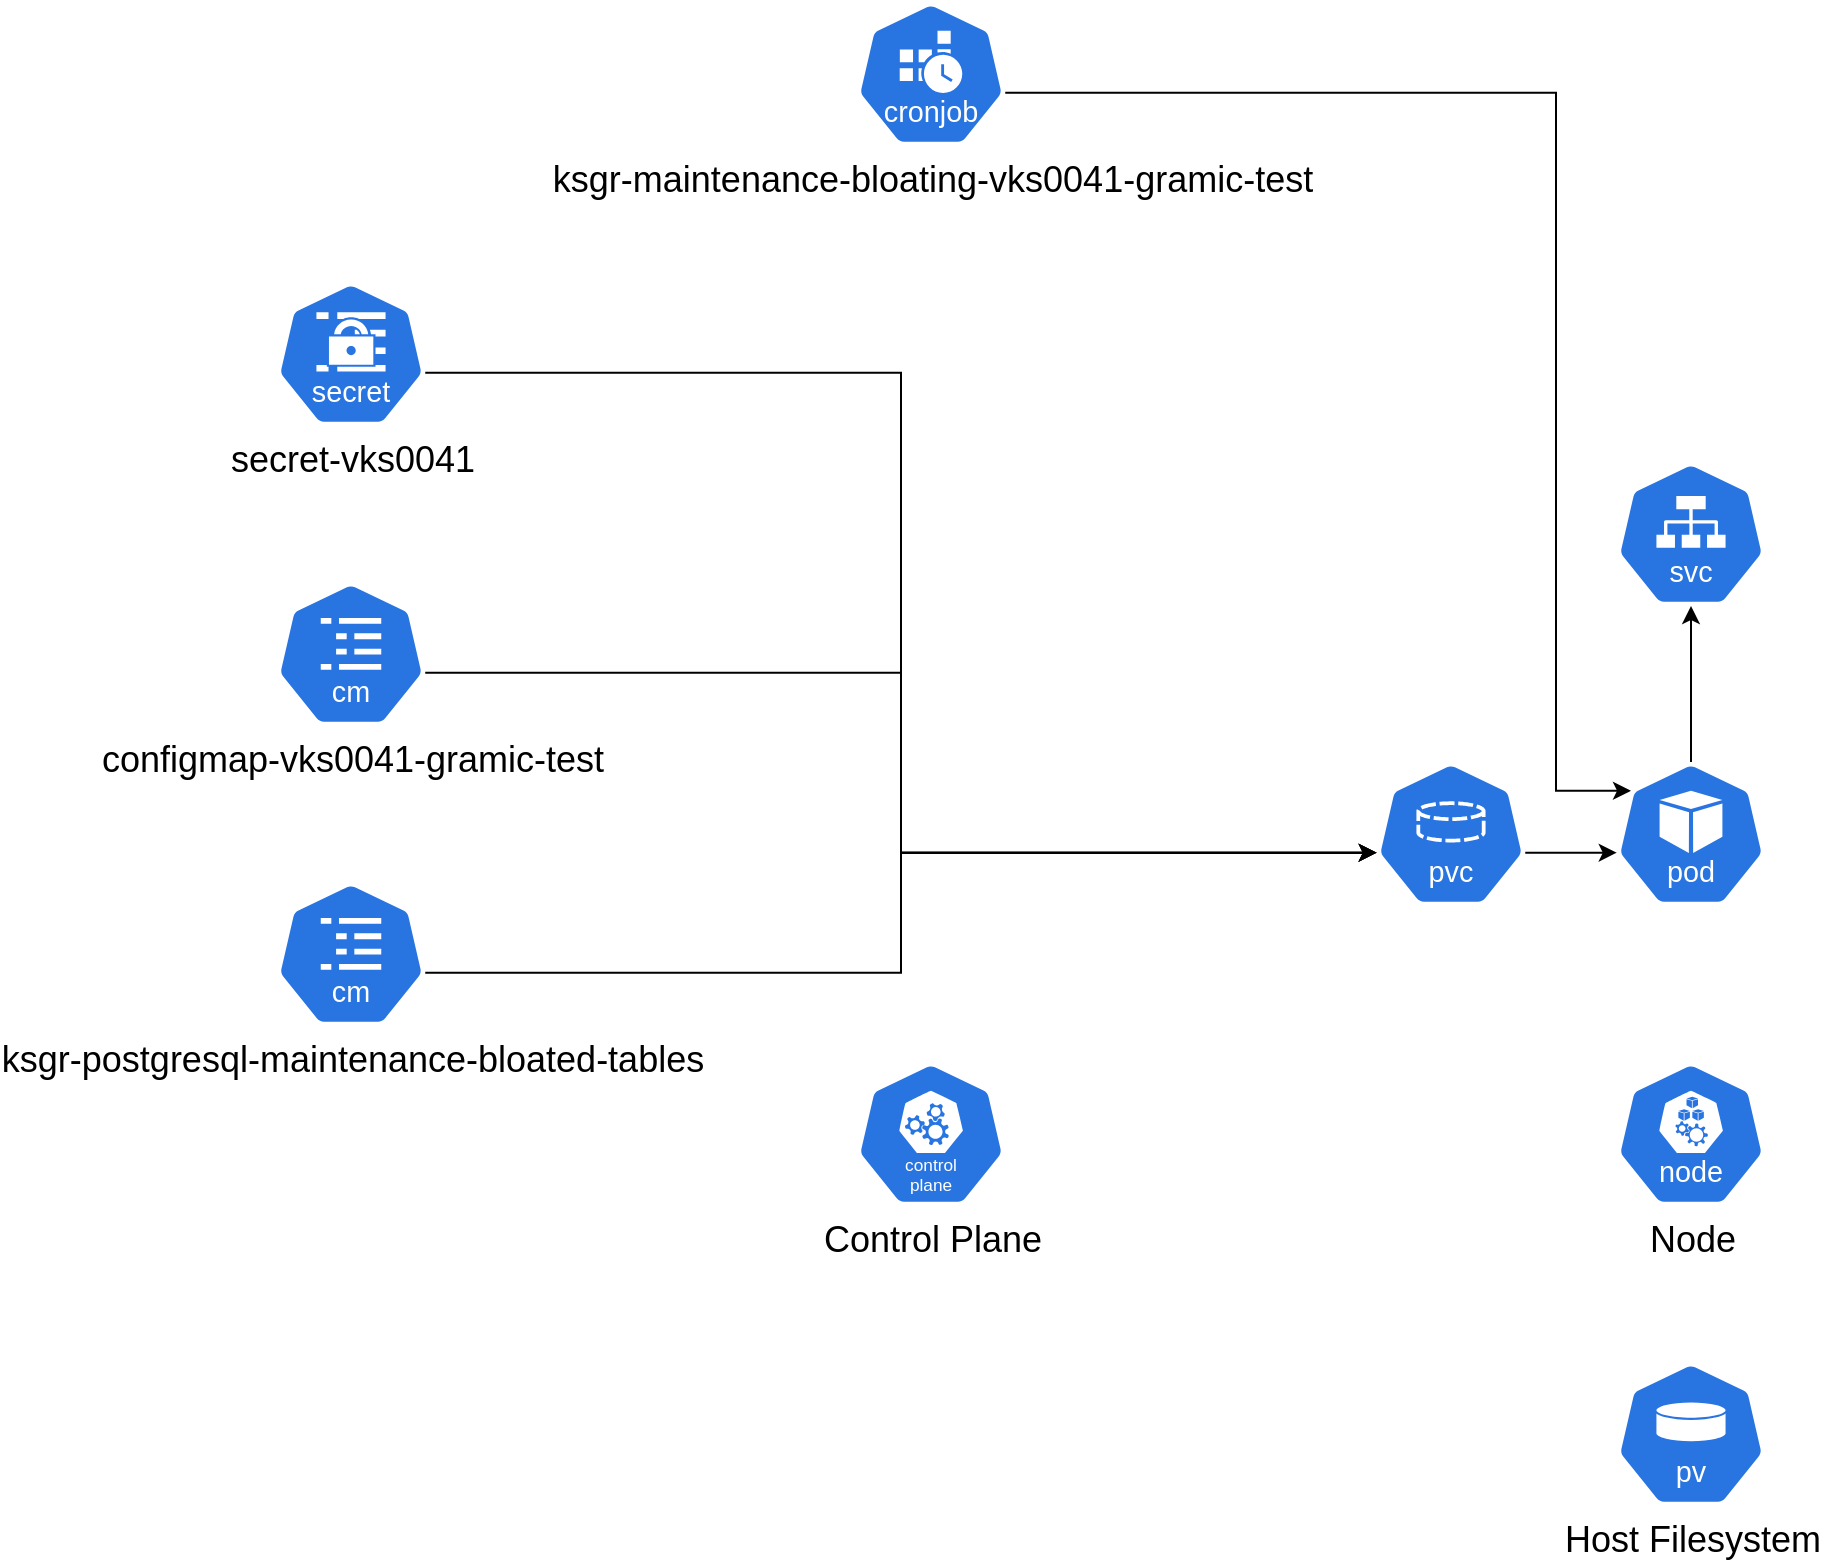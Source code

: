 <mxfile version="23.1.5" type="device">
  <diagram name="Page-1" id="qObYsprDyhGVrBrnHBFh">
    <mxGraphModel dx="3649" dy="1243" grid="1" gridSize="10" guides="1" tooltips="1" connect="1" arrows="1" fold="1" page="1" pageScale="1" pageWidth="1600" pageHeight="900" math="0" shadow="0">
      <root>
        <mxCell id="0" />
        <mxCell id="1" parent="0" />
        <mxCell id="z32-29mOoZv6lPMi1O10-8" value="secret-vks0041" style="aspect=fixed;sketch=0;html=1;dashed=0;whitespace=wrap;fillColor=#2875E2;strokeColor=#ffffff;points=[[0.005,0.63,0],[0.1,0.2,0],[0.9,0.2,0],[0.5,0,0],[0.995,0.63,0],[0.72,0.99,0],[0.5,1,0],[0.28,0.99,0]];shape=mxgraph.kubernetes.icon2;kubernetesLabel=1;prIcon=secret;labelPosition=center;verticalLabelPosition=bottom;align=center;verticalAlign=top;fontSize=18;" vertex="1" parent="1">
          <mxGeometry x="-60" y="160" width="75" height="72" as="geometry" />
        </mxCell>
        <mxCell id="z32-29mOoZv6lPMi1O10-9" value="" style="aspect=fixed;sketch=0;html=1;dashed=0;whitespace=wrap;fillColor=#2875E2;strokeColor=#ffffff;points=[[0.005,0.63,0],[0.1,0.2,0],[0.9,0.2,0],[0.5,0,0],[0.995,0.63,0],[0.72,0.99,0],[0.5,1,0],[0.28,0.99,0]];shape=mxgraph.kubernetes.icon2;kubernetesLabel=1;prIcon=pvc;labelPosition=center;verticalLabelPosition=bottom;align=center;verticalAlign=top;fontSize=18;" vertex="1" parent="1">
          <mxGeometry x="490" y="400" width="75" height="72" as="geometry" />
        </mxCell>
        <mxCell id="z32-29mOoZv6lPMi1O10-10" value="Host Filesystem" style="aspect=fixed;sketch=0;html=1;dashed=0;whitespace=wrap;fillColor=#2875E2;strokeColor=#ffffff;points=[[0.005,0.63,0],[0.1,0.2,0],[0.9,0.2,0],[0.5,0,0],[0.995,0.63,0],[0.72,0.99,0],[0.5,1,0],[0.28,0.99,0]];shape=mxgraph.kubernetes.icon2;kubernetesLabel=1;prIcon=pv;labelPosition=center;verticalLabelPosition=bottom;align=center;verticalAlign=top;fontSize=18;" vertex="1" parent="1">
          <mxGeometry x="610" y="700" width="75" height="72" as="geometry" />
        </mxCell>
        <mxCell id="z32-29mOoZv6lPMi1O10-11" value="Node" style="aspect=fixed;sketch=0;html=1;dashed=0;whitespace=wrap;fillColor=#2875E2;strokeColor=#ffffff;points=[[0.005,0.63,0],[0.1,0.2,0],[0.9,0.2,0],[0.5,0,0],[0.995,0.63,0],[0.72,0.99,0],[0.5,1,0],[0.28,0.99,0]];shape=mxgraph.kubernetes.icon2;kubernetesLabel=1;prIcon=node;verticalAlign=top;labelPosition=center;verticalLabelPosition=bottom;align=center;fontSize=18;" vertex="1" parent="1">
          <mxGeometry x="610" y="550" width="75" height="72" as="geometry" />
        </mxCell>
        <mxCell id="z32-29mOoZv6lPMi1O10-13" value="ksgr-maintenance-bloating-vks0041-gramic-test" style="aspect=fixed;sketch=0;html=1;dashed=0;whitespace=wrap;fillColor=#2875E2;strokeColor=#ffffff;points=[[0.005,0.63,0],[0.1,0.2,0],[0.9,0.2,0],[0.5,0,0],[0.995,0.63,0],[0.72,0.99,0],[0.5,1,0],[0.28,0.99,0]];shape=mxgraph.kubernetes.icon2;kubernetesLabel=1;prIcon=cronjob;labelPosition=center;verticalLabelPosition=bottom;align=center;verticalAlign=top;fontSize=18;" vertex="1" parent="1">
          <mxGeometry x="230" y="20" width="75" height="72" as="geometry" />
        </mxCell>
        <mxCell id="z32-29mOoZv6lPMi1O10-17" value="ksgr-postgresql-maintenance-bloated-tables" style="aspect=fixed;sketch=0;html=1;dashed=0;whitespace=wrap;fillColor=#2875E2;strokeColor=#ffffff;points=[[0.005,0.63,0],[0.1,0.2,0],[0.9,0.2,0],[0.5,0,0],[0.995,0.63,0],[0.72,0.99,0],[0.5,1,0],[0.28,0.99,0]];shape=mxgraph.kubernetes.icon2;kubernetesLabel=1;prIcon=cm;fontSize=18;labelPosition=center;verticalLabelPosition=bottom;align=center;verticalAlign=top;" vertex="1" parent="1">
          <mxGeometry x="-60" y="460" width="75" height="72" as="geometry" />
        </mxCell>
        <mxCell id="z32-29mOoZv6lPMi1O10-20" value="Control Plane" style="aspect=fixed;sketch=0;html=1;dashed=0;whitespace=wrap;fillColor=#2875E2;strokeColor=#ffffff;points=[[0.005,0.63,0],[0.1,0.2,0],[0.9,0.2,0],[0.5,0,0],[0.995,0.63,0],[0.72,0.99,0],[0.5,1,0],[0.28,0.99,0]];shape=mxgraph.kubernetes.icon2;kubernetesLabel=1;prIcon=control_plane;fontSize=18;labelPosition=center;verticalLabelPosition=bottom;align=center;verticalAlign=top;" vertex="1" parent="1">
          <mxGeometry x="230" y="550" width="75" height="72" as="geometry" />
        </mxCell>
        <mxCell id="z32-29mOoZv6lPMi1O10-21" value="configmap-vks0041-gramic-test" style="aspect=fixed;sketch=0;html=1;dashed=0;whitespace=wrap;fillColor=#2875E2;strokeColor=#ffffff;points=[[0.005,0.63,0],[0.1,0.2,0],[0.9,0.2,0],[0.5,0,0],[0.995,0.63,0],[0.72,0.99,0],[0.5,1,0],[0.28,0.99,0]];shape=mxgraph.kubernetes.icon2;kubernetesLabel=1;prIcon=cm;fontSize=18;labelPosition=center;verticalLabelPosition=bottom;align=center;verticalAlign=top;" vertex="1" parent="1">
          <mxGeometry x="-60" y="310" width="75" height="72" as="geometry" />
        </mxCell>
        <mxCell id="z32-29mOoZv6lPMi1O10-23" style="edgeStyle=orthogonalEdgeStyle;rounded=0;orthogonalLoop=1;jettySize=auto;html=1;exitX=0.995;exitY=0.63;exitDx=0;exitDy=0;exitPerimeter=0;entryX=0.005;entryY=0.63;entryDx=0;entryDy=0;entryPerimeter=0;" edge="1" parent="1" source="z32-29mOoZv6lPMi1O10-17" target="z32-29mOoZv6lPMi1O10-9">
          <mxGeometry relative="1" as="geometry" />
        </mxCell>
        <mxCell id="z32-29mOoZv6lPMi1O10-24" style="edgeStyle=orthogonalEdgeStyle;rounded=0;orthogonalLoop=1;jettySize=auto;html=1;exitX=0.995;exitY=0.63;exitDx=0;exitDy=0;exitPerimeter=0;entryX=0.005;entryY=0.63;entryDx=0;entryDy=0;entryPerimeter=0;" edge="1" parent="1" source="z32-29mOoZv6lPMi1O10-21" target="z32-29mOoZv6lPMi1O10-9">
          <mxGeometry relative="1" as="geometry" />
        </mxCell>
        <mxCell id="z32-29mOoZv6lPMi1O10-25" value="" style="aspect=fixed;sketch=0;html=1;dashed=0;whitespace=wrap;fillColor=#2875E2;strokeColor=#ffffff;points=[[0.005,0.63,0],[0.1,0.2,0],[0.9,0.2,0],[0.5,0,0],[0.995,0.63,0],[0.72,0.99,0],[0.5,1,0],[0.28,0.99,0]];shape=mxgraph.kubernetes.icon2;kubernetesLabel=1;prIcon=pod;labelPosition=center;verticalLabelPosition=bottom;align=center;verticalAlign=top;fontSize=18;" vertex="1" parent="1">
          <mxGeometry x="610" y="400" width="75" height="72" as="geometry" />
        </mxCell>
        <mxCell id="z32-29mOoZv6lPMi1O10-26" style="edgeStyle=orthogonalEdgeStyle;rounded=0;orthogonalLoop=1;jettySize=auto;html=1;exitX=0.995;exitY=0.63;exitDx=0;exitDy=0;exitPerimeter=0;entryX=0.1;entryY=0.2;entryDx=0;entryDy=0;entryPerimeter=0;" edge="1" parent="1" source="z32-29mOoZv6lPMi1O10-13" target="z32-29mOoZv6lPMi1O10-25">
          <mxGeometry relative="1" as="geometry">
            <Array as="points">
              <mxPoint x="580" y="65" />
              <mxPoint x="580" y="414" />
            </Array>
          </mxGeometry>
        </mxCell>
        <mxCell id="z32-29mOoZv6lPMi1O10-27" style="edgeStyle=orthogonalEdgeStyle;rounded=0;orthogonalLoop=1;jettySize=auto;html=1;exitX=0.995;exitY=0.63;exitDx=0;exitDy=0;exitPerimeter=0;entryX=0.005;entryY=0.63;entryDx=0;entryDy=0;entryPerimeter=0;" edge="1" parent="1" source="z32-29mOoZv6lPMi1O10-9" target="z32-29mOoZv6lPMi1O10-25">
          <mxGeometry relative="1" as="geometry" />
        </mxCell>
        <mxCell id="z32-29mOoZv6lPMi1O10-28" value="" style="aspect=fixed;sketch=0;html=1;dashed=0;whitespace=wrap;fillColor=#2875E2;strokeColor=#ffffff;points=[[0.005,0.63,0],[0.1,0.2,0],[0.9,0.2,0],[0.5,0,0],[0.995,0.63,0],[0.72,0.99,0],[0.5,1,0],[0.28,0.99,0]];shape=mxgraph.kubernetes.icon2;kubernetesLabel=1;prIcon=svc;fontSize=18;labelPosition=center;verticalLabelPosition=bottom;align=center;verticalAlign=top;" vertex="1" parent="1">
          <mxGeometry x="610" y="250" width="75" height="72" as="geometry" />
        </mxCell>
        <mxCell id="z32-29mOoZv6lPMi1O10-29" style="edgeStyle=orthogonalEdgeStyle;rounded=0;orthogonalLoop=1;jettySize=auto;html=1;exitX=0.5;exitY=0;exitDx=0;exitDy=0;exitPerimeter=0;entryX=0.5;entryY=1;entryDx=0;entryDy=0;entryPerimeter=0;" edge="1" parent="1" source="z32-29mOoZv6lPMi1O10-25" target="z32-29mOoZv6lPMi1O10-28">
          <mxGeometry relative="1" as="geometry" />
        </mxCell>
        <mxCell id="z32-29mOoZv6lPMi1O10-38" style="edgeStyle=orthogonalEdgeStyle;rounded=0;orthogonalLoop=1;jettySize=auto;html=1;exitX=0.995;exitY=0.63;exitDx=0;exitDy=0;exitPerimeter=0;entryX=0.005;entryY=0.63;entryDx=0;entryDy=0;entryPerimeter=0;" edge="1" parent="1" source="z32-29mOoZv6lPMi1O10-8" target="z32-29mOoZv6lPMi1O10-9">
          <mxGeometry relative="1" as="geometry" />
        </mxCell>
      </root>
    </mxGraphModel>
  </diagram>
</mxfile>
